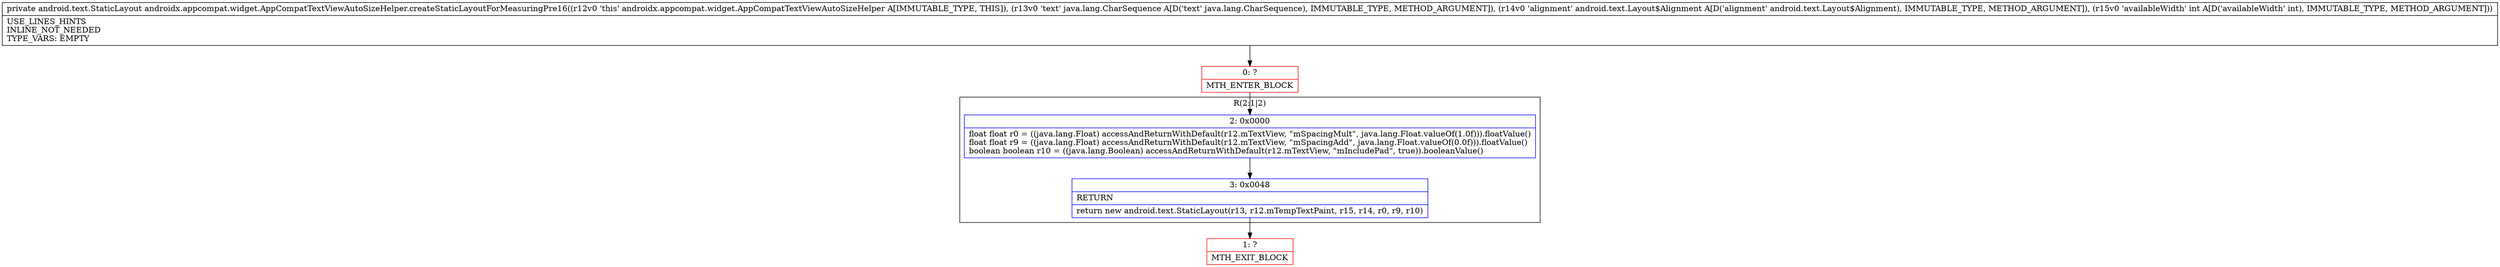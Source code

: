 digraph "CFG forandroidx.appcompat.widget.AppCompatTextViewAutoSizeHelper.createStaticLayoutForMeasuringPre16(Ljava\/lang\/CharSequence;Landroid\/text\/Layout$Alignment;I)Landroid\/text\/StaticLayout;" {
subgraph cluster_Region_1942280676 {
label = "R(2:1|2)";
node [shape=record,color=blue];
Node_2 [shape=record,label="{2\:\ 0x0000|float float r0 = ((java.lang.Float) accessAndReturnWithDefault(r12.mTextView, \"mSpacingMult\", java.lang.Float.valueOf(1.0f))).floatValue()\lfloat float r9 = ((java.lang.Float) accessAndReturnWithDefault(r12.mTextView, \"mSpacingAdd\", java.lang.Float.valueOf(0.0f))).floatValue()\lboolean boolean r10 = ((java.lang.Boolean) accessAndReturnWithDefault(r12.mTextView, \"mIncludePad\", true)).booleanValue()\l}"];
Node_3 [shape=record,label="{3\:\ 0x0048|RETURN\l|return new android.text.StaticLayout(r13, r12.mTempTextPaint, r15, r14, r0, r9, r10)\l}"];
}
Node_0 [shape=record,color=red,label="{0\:\ ?|MTH_ENTER_BLOCK\l}"];
Node_1 [shape=record,color=red,label="{1\:\ ?|MTH_EXIT_BLOCK\l}"];
MethodNode[shape=record,label="{private android.text.StaticLayout androidx.appcompat.widget.AppCompatTextViewAutoSizeHelper.createStaticLayoutForMeasuringPre16((r12v0 'this' androidx.appcompat.widget.AppCompatTextViewAutoSizeHelper A[IMMUTABLE_TYPE, THIS]), (r13v0 'text' java.lang.CharSequence A[D('text' java.lang.CharSequence), IMMUTABLE_TYPE, METHOD_ARGUMENT]), (r14v0 'alignment' android.text.Layout$Alignment A[D('alignment' android.text.Layout$Alignment), IMMUTABLE_TYPE, METHOD_ARGUMENT]), (r15v0 'availableWidth' int A[D('availableWidth' int), IMMUTABLE_TYPE, METHOD_ARGUMENT]))  | USE_LINES_HINTS\lINLINE_NOT_NEEDED\lTYPE_VARS: EMPTY\l}"];
MethodNode -> Node_0;Node_2 -> Node_3;
Node_3 -> Node_1;
Node_0 -> Node_2;
}

